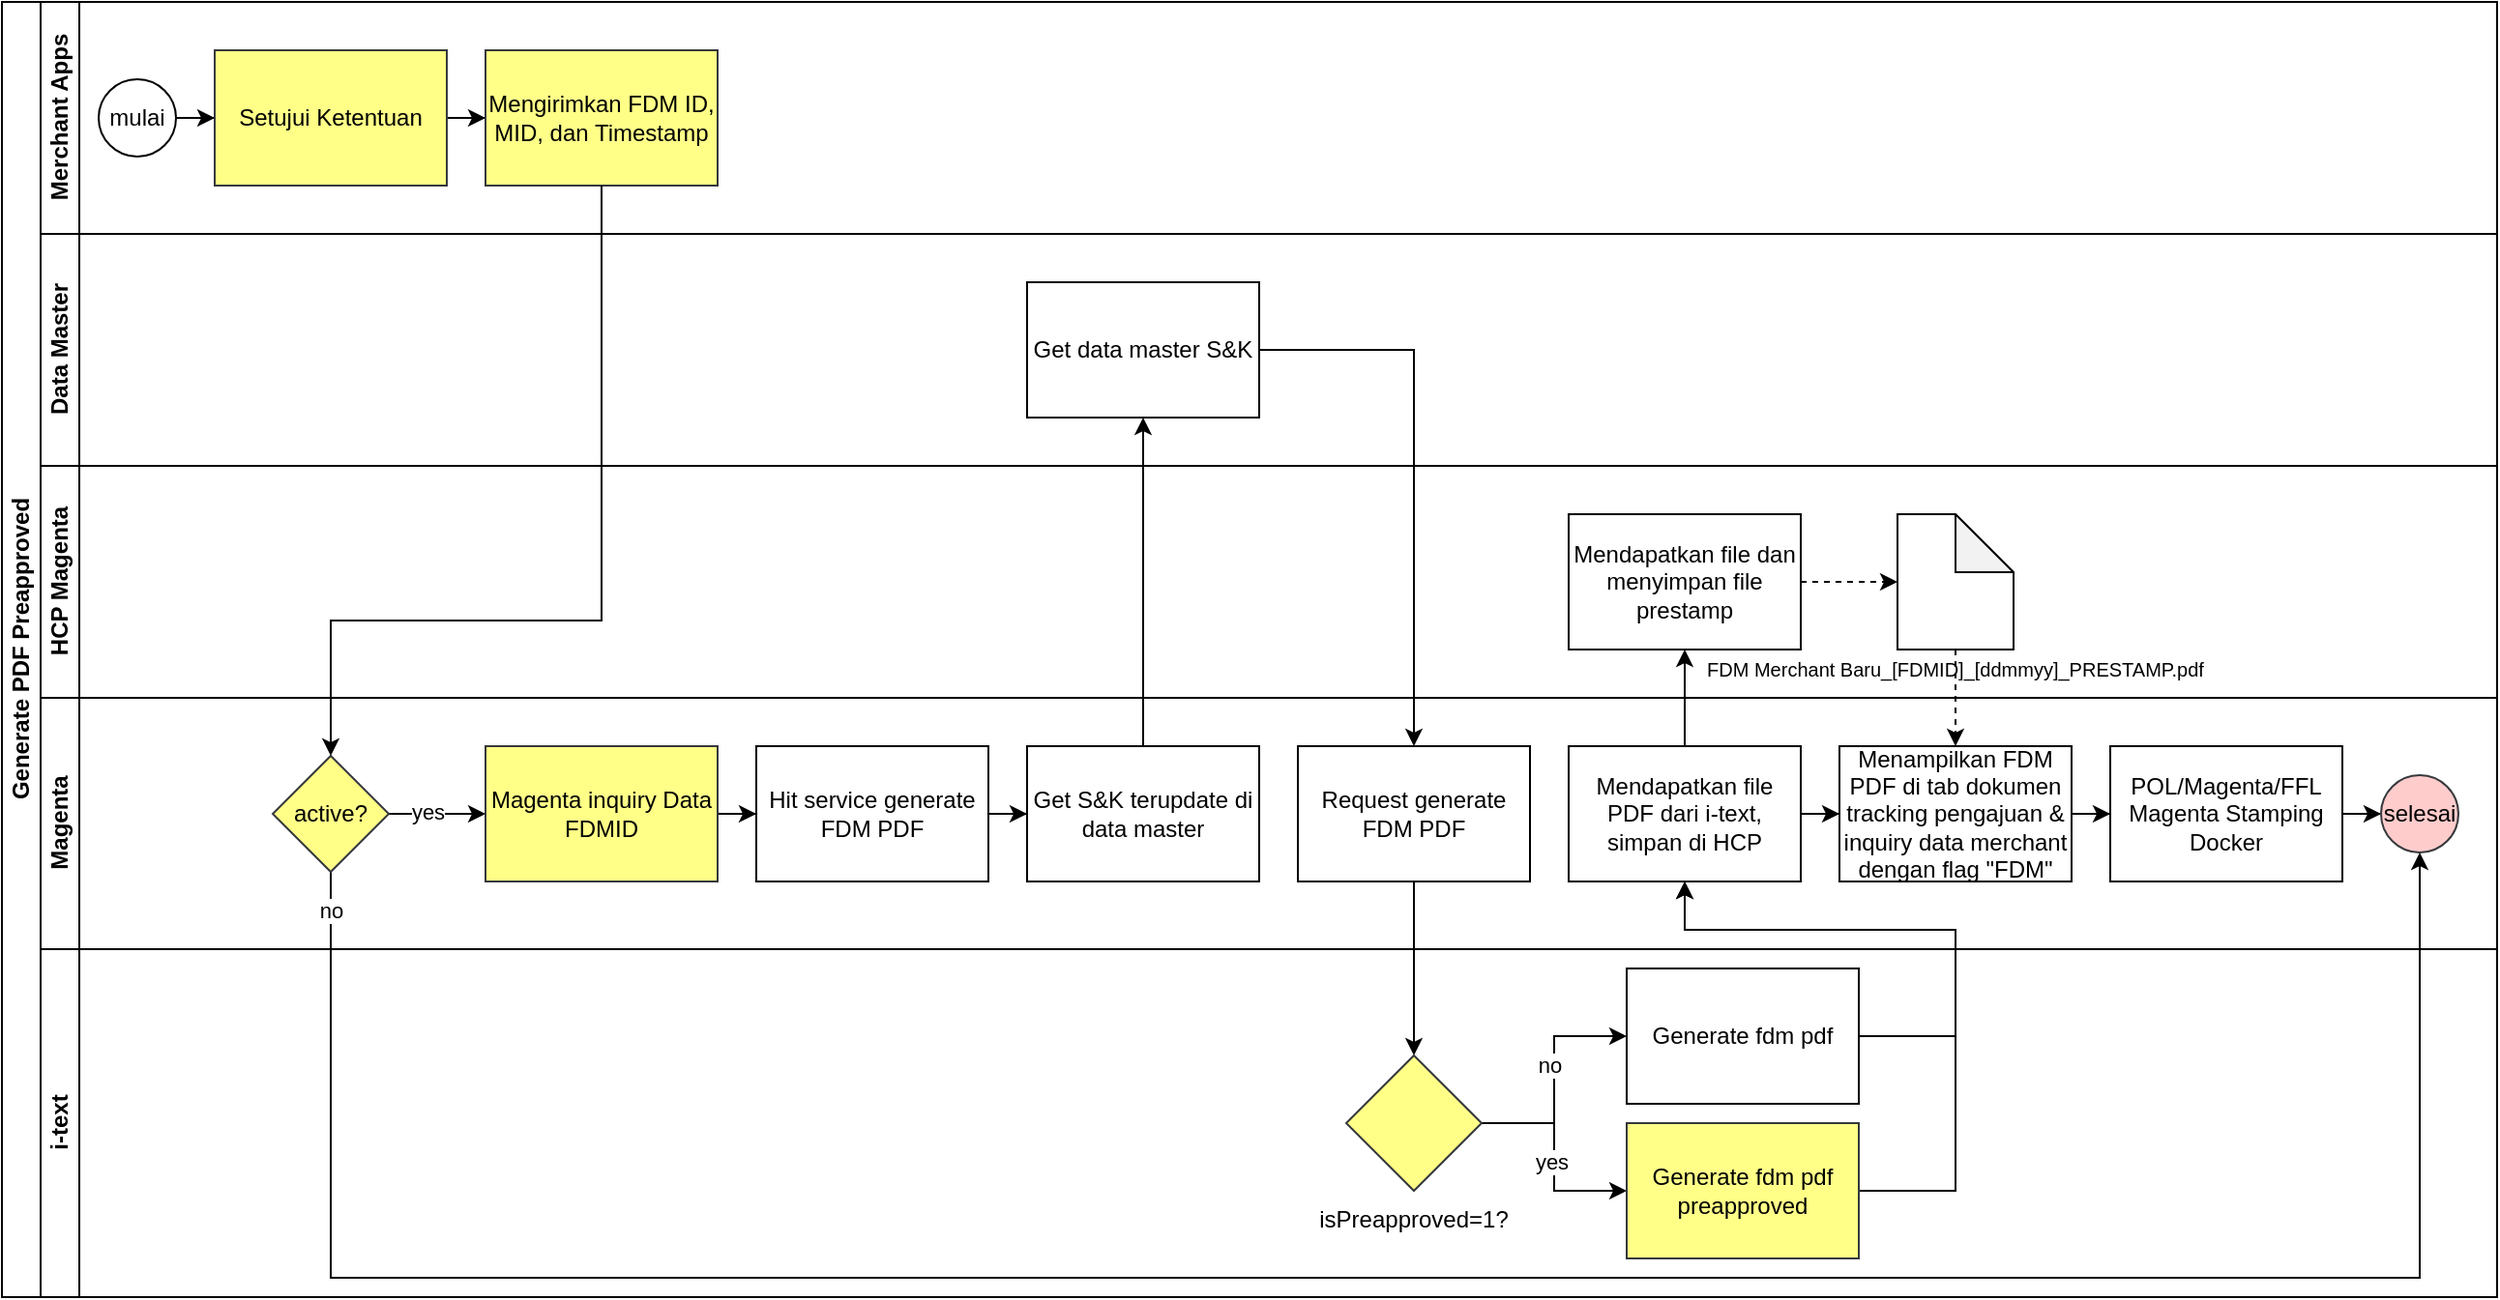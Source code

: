 <mxfile version="28.1.1">
  <diagram name="Page-1" id="lceHAWw1U7daVYu1ocGO">
    <mxGraphModel dx="1429" dy="904" grid="1" gridSize="10" guides="1" tooltips="1" connect="1" arrows="1" fold="1" page="1" pageScale="1" pageWidth="850" pageHeight="1100" math="0" shadow="0">
      <root>
        <mxCell id="0" />
        <mxCell id="1" parent="0" />
        <mxCell id="Jq9CSyYzZnOSvL0sAlA5-1" value="Generate PDF Preapproved" style="swimlane;childLayout=stackLayout;resizeParent=1;resizeParentMax=0;horizontal=0;startSize=20;horizontalStack=0;html=1;" parent="1" vertex="1">
          <mxGeometry x="40" y="40" width="1290" height="670" as="geometry" />
        </mxCell>
        <mxCell id="Jq9CSyYzZnOSvL0sAlA5-2" value="Merchant Apps" style="swimlane;startSize=20;horizontal=0;html=1;" parent="Jq9CSyYzZnOSvL0sAlA5-1" vertex="1">
          <mxGeometry x="20" width="1270" height="120" as="geometry" />
        </mxCell>
        <mxCell id="Jq9CSyYzZnOSvL0sAlA5-13" style="edgeStyle=orthogonalEdgeStyle;rounded=0;orthogonalLoop=1;jettySize=auto;html=1;entryX=0;entryY=0.5;entryDx=0;entryDy=0;" parent="Jq9CSyYzZnOSvL0sAlA5-2" source="Jq9CSyYzZnOSvL0sAlA5-10" target="Jq9CSyYzZnOSvL0sAlA5-12" edge="1">
          <mxGeometry relative="1" as="geometry" />
        </mxCell>
        <mxCell id="Jq9CSyYzZnOSvL0sAlA5-10" value="mulai" style="ellipse;whiteSpace=wrap;html=1;aspect=fixed;" parent="Jq9CSyYzZnOSvL0sAlA5-2" vertex="1">
          <mxGeometry x="30" y="40" width="40" height="40" as="geometry" />
        </mxCell>
        <mxCell id="Jq9CSyYzZnOSvL0sAlA5-15" style="edgeStyle=orthogonalEdgeStyle;rounded=0;orthogonalLoop=1;jettySize=auto;html=1;" parent="Jq9CSyYzZnOSvL0sAlA5-2" source="Jq9CSyYzZnOSvL0sAlA5-12" target="Jq9CSyYzZnOSvL0sAlA5-14" edge="1">
          <mxGeometry relative="1" as="geometry" />
        </mxCell>
        <mxCell id="Jq9CSyYzZnOSvL0sAlA5-12" value="Setujui Ketentuan" style="rounded=0;whiteSpace=wrap;html=1;fillColor=#ffff88;strokeColor=#36393d;" parent="Jq9CSyYzZnOSvL0sAlA5-2" vertex="1">
          <mxGeometry x="90" y="25" width="120" height="70" as="geometry" />
        </mxCell>
        <mxCell id="Jq9CSyYzZnOSvL0sAlA5-14" value="Mengirimkan FDM ID, MID, dan Timestamp" style="rounded=0;whiteSpace=wrap;html=1;fillColor=#ffff88;strokeColor=#36393d;" parent="Jq9CSyYzZnOSvL0sAlA5-2" vertex="1">
          <mxGeometry x="230" y="25" width="120" height="70" as="geometry" />
        </mxCell>
        <mxCell id="Jq9CSyYzZnOSvL0sAlA5-3" value="Data Master" style="swimlane;startSize=20;horizontal=0;html=1;" parent="Jq9CSyYzZnOSvL0sAlA5-1" vertex="1">
          <mxGeometry x="20" y="120" width="1270" height="120" as="geometry" />
        </mxCell>
        <mxCell id="Jq9CSyYzZnOSvL0sAlA5-35" value="Get data master S&amp;amp;K" style="rounded=0;whiteSpace=wrap;html=1;" parent="Jq9CSyYzZnOSvL0sAlA5-3" vertex="1">
          <mxGeometry x="510" y="25" width="120" height="70" as="geometry" />
        </mxCell>
        <mxCell id="Jq9CSyYzZnOSvL0sAlA5-4" value="HCP Magenta" style="swimlane;startSize=20;horizontal=0;html=1;" parent="Jq9CSyYzZnOSvL0sAlA5-1" vertex="1">
          <mxGeometry x="20" y="240" width="1270" height="120" as="geometry" />
        </mxCell>
        <mxCell id="Jq9CSyYzZnOSvL0sAlA5-69" value="Mendapatkan file dan menyimpan file prestamp" style="rounded=0;whiteSpace=wrap;html=1;" parent="Jq9CSyYzZnOSvL0sAlA5-4" vertex="1">
          <mxGeometry x="790" y="25" width="120" height="70" as="geometry" />
        </mxCell>
        <mxCell id="Jq9CSyYzZnOSvL0sAlA5-72" value="" style="shape=note;whiteSpace=wrap;html=1;backgroundOutline=1;darkOpacity=0.05;" parent="Jq9CSyYzZnOSvL0sAlA5-4" vertex="1">
          <mxGeometry x="960" y="25" width="60" height="70" as="geometry" />
        </mxCell>
        <mxCell id="Jq9CSyYzZnOSvL0sAlA5-78" style="edgeStyle=orthogonalEdgeStyle;rounded=0;orthogonalLoop=1;jettySize=auto;html=1;entryX=0;entryY=0.5;entryDx=0;entryDy=0;entryPerimeter=0;dashed=1;" parent="Jq9CSyYzZnOSvL0sAlA5-4" source="Jq9CSyYzZnOSvL0sAlA5-69" target="Jq9CSyYzZnOSvL0sAlA5-72" edge="1">
          <mxGeometry relative="1" as="geometry" />
        </mxCell>
        <mxCell id="Jq9CSyYzZnOSvL0sAlA5-74" value="&lt;font style=&quot;font-size: 10px;&quot;&gt;FDM Merchant Baru_[FDMID]_[ddmmyy]_PRESTAMP.pdf&lt;/font&gt;" style="text;html=1;align=center;verticalAlign=middle;whiteSpace=wrap;rounded=0;" parent="Jq9CSyYzZnOSvL0sAlA5-4" vertex="1">
          <mxGeometry x="860" y="100" width="260" height="10" as="geometry" />
        </mxCell>
        <mxCell id="Jq9CSyYzZnOSvL0sAlA5-7" value="Magenta" style="swimlane;startSize=20;horizontal=0;html=1;" parent="Jq9CSyYzZnOSvL0sAlA5-1" vertex="1">
          <mxGeometry x="20" y="360" width="1270" height="130" as="geometry" />
        </mxCell>
        <mxCell id="Jq9CSyYzZnOSvL0sAlA5-32" style="edgeStyle=orthogonalEdgeStyle;rounded=0;orthogonalLoop=1;jettySize=auto;html=1;" parent="Jq9CSyYzZnOSvL0sAlA5-7" source="Jq9CSyYzZnOSvL0sAlA5-16" target="Jq9CSyYzZnOSvL0sAlA5-31" edge="1">
          <mxGeometry relative="1" as="geometry" />
        </mxCell>
        <mxCell id="Jq9CSyYzZnOSvL0sAlA5-16" value="Magenta inquiry Data FDMID" style="rounded=0;whiteSpace=wrap;html=1;fillColor=#ffff88;strokeColor=#36393d;" parent="Jq9CSyYzZnOSvL0sAlA5-7" vertex="1">
          <mxGeometry x="230" y="25" width="120" height="70" as="geometry" />
        </mxCell>
        <mxCell id="Jq9CSyYzZnOSvL0sAlA5-34" style="edgeStyle=orthogonalEdgeStyle;rounded=0;orthogonalLoop=1;jettySize=auto;html=1;entryX=0;entryY=0.5;entryDx=0;entryDy=0;" parent="Jq9CSyYzZnOSvL0sAlA5-7" source="Jq9CSyYzZnOSvL0sAlA5-31" target="Jq9CSyYzZnOSvL0sAlA5-33" edge="1">
          <mxGeometry relative="1" as="geometry" />
        </mxCell>
        <mxCell id="Jq9CSyYzZnOSvL0sAlA5-31" value="Hit service generate FDM PDF" style="rounded=0;whiteSpace=wrap;html=1;" parent="Jq9CSyYzZnOSvL0sAlA5-7" vertex="1">
          <mxGeometry x="370" y="25" width="120" height="70" as="geometry" />
        </mxCell>
        <mxCell id="Jq9CSyYzZnOSvL0sAlA5-33" value="Get S&amp;amp;K terupdate di data master" style="rounded=0;whiteSpace=wrap;html=1;" parent="Jq9CSyYzZnOSvL0sAlA5-7" vertex="1">
          <mxGeometry x="510" y="25" width="120" height="70" as="geometry" />
        </mxCell>
        <mxCell id="Jq9CSyYzZnOSvL0sAlA5-56" value="Request generate FDM PDF" style="rounded=0;whiteSpace=wrap;html=1;" parent="Jq9CSyYzZnOSvL0sAlA5-7" vertex="1">
          <mxGeometry x="650" y="25" width="120" height="70" as="geometry" />
        </mxCell>
        <mxCell id="Jq9CSyYzZnOSvL0sAlA5-80" style="edgeStyle=orthogonalEdgeStyle;rounded=0;orthogonalLoop=1;jettySize=auto;html=1;entryX=0;entryY=0.5;entryDx=0;entryDy=0;" parent="Jq9CSyYzZnOSvL0sAlA5-7" source="Jq9CSyYzZnOSvL0sAlA5-67" target="Jq9CSyYzZnOSvL0sAlA5-71" edge="1">
          <mxGeometry relative="1" as="geometry" />
        </mxCell>
        <mxCell id="Jq9CSyYzZnOSvL0sAlA5-67" value="Mendapatkan file PDF dari i-text, simpan di HCP" style="rounded=0;whiteSpace=wrap;html=1;" parent="Jq9CSyYzZnOSvL0sAlA5-7" vertex="1">
          <mxGeometry x="790" y="25" width="120" height="70" as="geometry" />
        </mxCell>
        <mxCell id="Jq9CSyYzZnOSvL0sAlA5-82" style="edgeStyle=orthogonalEdgeStyle;rounded=0;orthogonalLoop=1;jettySize=auto;html=1;" parent="Jq9CSyYzZnOSvL0sAlA5-7" source="Jq9CSyYzZnOSvL0sAlA5-71" target="Jq9CSyYzZnOSvL0sAlA5-81" edge="1">
          <mxGeometry relative="1" as="geometry" />
        </mxCell>
        <mxCell id="Jq9CSyYzZnOSvL0sAlA5-71" value="Menampilkan FDM PDF di tab dokumen tracking pengajuan &amp;amp; inquiry data merchant dengan flag &quot;FDM&quot;" style="rounded=0;whiteSpace=wrap;html=1;" parent="Jq9CSyYzZnOSvL0sAlA5-7" vertex="1">
          <mxGeometry x="930" y="25" width="120" height="70" as="geometry" />
        </mxCell>
        <mxCell id="Jq9CSyYzZnOSvL0sAlA5-84" style="edgeStyle=orthogonalEdgeStyle;rounded=0;orthogonalLoop=1;jettySize=auto;html=1;entryX=0;entryY=0.5;entryDx=0;entryDy=0;" parent="Jq9CSyYzZnOSvL0sAlA5-7" source="Jq9CSyYzZnOSvL0sAlA5-81" target="Jq9CSyYzZnOSvL0sAlA5-83" edge="1">
          <mxGeometry relative="1" as="geometry" />
        </mxCell>
        <mxCell id="Jq9CSyYzZnOSvL0sAlA5-81" value="POL/Magenta/FFL Magenta Stamping Docker" style="rounded=0;whiteSpace=wrap;html=1;" parent="Jq9CSyYzZnOSvL0sAlA5-7" vertex="1">
          <mxGeometry x="1070" y="25" width="120" height="70" as="geometry" />
        </mxCell>
        <mxCell id="Jq9CSyYzZnOSvL0sAlA5-83" value="selesai" style="ellipse;whiteSpace=wrap;html=1;aspect=fixed;fillColor=#ffcccc;strokeColor=#36393d;" parent="Jq9CSyYzZnOSvL0sAlA5-7" vertex="1">
          <mxGeometry x="1210" y="40" width="40" height="40" as="geometry" />
        </mxCell>
        <mxCell id="2TeH4JjtbnCkEykTuv2d-3" style="edgeStyle=orthogonalEdgeStyle;rounded=0;orthogonalLoop=1;jettySize=auto;html=1;entryX=0;entryY=0.5;entryDx=0;entryDy=0;" edge="1" parent="Jq9CSyYzZnOSvL0sAlA5-7" source="2TeH4JjtbnCkEykTuv2d-2" target="Jq9CSyYzZnOSvL0sAlA5-16">
          <mxGeometry relative="1" as="geometry" />
        </mxCell>
        <mxCell id="2TeH4JjtbnCkEykTuv2d-4" value="yes" style="edgeLabel;html=1;align=center;verticalAlign=middle;resizable=0;points=[];" vertex="1" connectable="0" parent="2TeH4JjtbnCkEykTuv2d-3">
          <mxGeometry x="-0.2" y="1" relative="1" as="geometry">
            <mxPoint as="offset" />
          </mxGeometry>
        </mxCell>
        <mxCell id="2TeH4JjtbnCkEykTuv2d-5" style="edgeStyle=orthogonalEdgeStyle;rounded=0;orthogonalLoop=1;jettySize=auto;html=1;entryX=0.5;entryY=1;entryDx=0;entryDy=0;" edge="1" parent="Jq9CSyYzZnOSvL0sAlA5-7" source="2TeH4JjtbnCkEykTuv2d-2" target="Jq9CSyYzZnOSvL0sAlA5-83">
          <mxGeometry relative="1" as="geometry">
            <Array as="points">
              <mxPoint x="150" y="300" />
              <mxPoint x="1230" y="300" />
            </Array>
          </mxGeometry>
        </mxCell>
        <mxCell id="2TeH4JjtbnCkEykTuv2d-6" value="no" style="edgeLabel;html=1;align=center;verticalAlign=middle;resizable=0;points=[];" vertex="1" connectable="0" parent="2TeH4JjtbnCkEykTuv2d-5">
          <mxGeometry x="-0.967" relative="1" as="geometry">
            <mxPoint y="-5" as="offset" />
          </mxGeometry>
        </mxCell>
        <mxCell id="2TeH4JjtbnCkEykTuv2d-2" value="active?" style="rhombus;whiteSpace=wrap;html=1;fillColor=#ffff88;strokeColor=#36393d;" vertex="1" parent="Jq9CSyYzZnOSvL0sAlA5-7">
          <mxGeometry x="120" y="30" width="60" height="60" as="geometry" />
        </mxCell>
        <mxCell id="Jq9CSyYzZnOSvL0sAlA5-17" style="edgeStyle=orthogonalEdgeStyle;rounded=0;orthogonalLoop=1;jettySize=auto;html=1;entryX=0.5;entryY=0;entryDx=0;entryDy=0;exitX=0.5;exitY=1;exitDx=0;exitDy=0;" parent="Jq9CSyYzZnOSvL0sAlA5-1" source="Jq9CSyYzZnOSvL0sAlA5-14" target="2TeH4JjtbnCkEykTuv2d-2" edge="1">
          <mxGeometry relative="1" as="geometry">
            <Array as="points">
              <mxPoint x="310" y="320" />
              <mxPoint x="170" y="320" />
            </Array>
          </mxGeometry>
        </mxCell>
        <mxCell id="Jq9CSyYzZnOSvL0sAlA5-36" style="edgeStyle=orthogonalEdgeStyle;rounded=0;orthogonalLoop=1;jettySize=auto;html=1;" parent="Jq9CSyYzZnOSvL0sAlA5-1" source="Jq9CSyYzZnOSvL0sAlA5-33" target="Jq9CSyYzZnOSvL0sAlA5-35" edge="1">
          <mxGeometry relative="1" as="geometry" />
        </mxCell>
        <mxCell id="Jq9CSyYzZnOSvL0sAlA5-57" style="edgeStyle=orthogonalEdgeStyle;rounded=0;orthogonalLoop=1;jettySize=auto;html=1;entryX=0.5;entryY=0;entryDx=0;entryDy=0;" parent="Jq9CSyYzZnOSvL0sAlA5-1" source="Jq9CSyYzZnOSvL0sAlA5-35" target="Jq9CSyYzZnOSvL0sAlA5-56" edge="1">
          <mxGeometry relative="1" as="geometry">
            <Array as="points">
              <mxPoint x="730" y="180" />
            </Array>
          </mxGeometry>
        </mxCell>
        <mxCell id="Jq9CSyYzZnOSvL0sAlA5-66" style="edgeStyle=orthogonalEdgeStyle;rounded=0;orthogonalLoop=1;jettySize=auto;html=1;entryX=0.5;entryY=0;entryDx=0;entryDy=0;" parent="Jq9CSyYzZnOSvL0sAlA5-1" source="Jq9CSyYzZnOSvL0sAlA5-56" target="RLUqPXqN4DEG-D3L9kRr-4" edge="1">
          <mxGeometry relative="1" as="geometry" />
        </mxCell>
        <mxCell id="Jq9CSyYzZnOSvL0sAlA5-68" style="edgeStyle=orthogonalEdgeStyle;rounded=0;orthogonalLoop=1;jettySize=auto;html=1;entryX=0.5;entryY=1;entryDx=0;entryDy=0;exitX=1;exitY=0.5;exitDx=0;exitDy=0;" parent="Jq9CSyYzZnOSvL0sAlA5-1" source="Jq9CSyYzZnOSvL0sAlA5-65" target="Jq9CSyYzZnOSvL0sAlA5-67" edge="1">
          <mxGeometry relative="1" as="geometry">
            <Array as="points">
              <mxPoint x="1010" y="535" />
              <mxPoint x="1010" y="480" />
              <mxPoint x="870" y="480" />
            </Array>
          </mxGeometry>
        </mxCell>
        <mxCell id="Jq9CSyYzZnOSvL0sAlA5-70" style="edgeStyle=orthogonalEdgeStyle;rounded=0;orthogonalLoop=1;jettySize=auto;html=1;entryX=0.5;entryY=1;entryDx=0;entryDy=0;" parent="Jq9CSyYzZnOSvL0sAlA5-1" source="Jq9CSyYzZnOSvL0sAlA5-67" target="Jq9CSyYzZnOSvL0sAlA5-69" edge="1">
          <mxGeometry relative="1" as="geometry" />
        </mxCell>
        <mxCell id="Jq9CSyYzZnOSvL0sAlA5-79" style="edgeStyle=orthogonalEdgeStyle;rounded=0;orthogonalLoop=1;jettySize=auto;html=1;entryX=0.5;entryY=0;entryDx=0;entryDy=0;dashed=1;" parent="Jq9CSyYzZnOSvL0sAlA5-1" source="Jq9CSyYzZnOSvL0sAlA5-72" target="Jq9CSyYzZnOSvL0sAlA5-71" edge="1">
          <mxGeometry relative="1" as="geometry" />
        </mxCell>
        <mxCell id="RLUqPXqN4DEG-D3L9kRr-9" style="edgeStyle=orthogonalEdgeStyle;rounded=0;orthogonalLoop=1;jettySize=auto;html=1;entryX=0.5;entryY=1;entryDx=0;entryDy=0;" parent="Jq9CSyYzZnOSvL0sAlA5-1" source="RLUqPXqN4DEG-D3L9kRr-7" target="Jq9CSyYzZnOSvL0sAlA5-67" edge="1">
          <mxGeometry relative="1" as="geometry">
            <Array as="points">
              <mxPoint x="1010" y="615" />
              <mxPoint x="1010" y="480" />
              <mxPoint x="870" y="480" />
            </Array>
          </mxGeometry>
        </mxCell>
        <mxCell id="Jq9CSyYzZnOSvL0sAlA5-8" value="i-text" style="swimlane;startSize=20;horizontal=0;html=1;" parent="Jq9CSyYzZnOSvL0sAlA5-1" vertex="1">
          <mxGeometry x="20" y="490" width="1270" height="180" as="geometry" />
        </mxCell>
        <mxCell id="Jq9CSyYzZnOSvL0sAlA5-65" value="Generate fdm pdf" style="rounded=0;whiteSpace=wrap;html=1;" parent="Jq9CSyYzZnOSvL0sAlA5-8" vertex="1">
          <mxGeometry x="820" y="10" width="120" height="70" as="geometry" />
        </mxCell>
        <mxCell id="RLUqPXqN4DEG-D3L9kRr-6" style="edgeStyle=orthogonalEdgeStyle;rounded=0;orthogonalLoop=1;jettySize=auto;html=1;entryX=0;entryY=0.5;entryDx=0;entryDy=0;" parent="Jq9CSyYzZnOSvL0sAlA5-8" source="RLUqPXqN4DEG-D3L9kRr-4" target="Jq9CSyYzZnOSvL0sAlA5-65" edge="1">
          <mxGeometry relative="1" as="geometry" />
        </mxCell>
        <mxCell id="RLUqPXqN4DEG-D3L9kRr-11" value="no" style="edgeLabel;html=1;align=center;verticalAlign=middle;resizable=0;points=[];" parent="RLUqPXqN4DEG-D3L9kRr-6" vertex="1" connectable="0">
          <mxGeometry x="0.503" y="3" relative="1" as="geometry">
            <mxPoint x="-10" y="18" as="offset" />
          </mxGeometry>
        </mxCell>
        <mxCell id="RLUqPXqN4DEG-D3L9kRr-8" style="edgeStyle=orthogonalEdgeStyle;rounded=0;orthogonalLoop=1;jettySize=auto;html=1;entryX=0;entryY=0.5;entryDx=0;entryDy=0;" parent="Jq9CSyYzZnOSvL0sAlA5-8" source="RLUqPXqN4DEG-D3L9kRr-4" target="RLUqPXqN4DEG-D3L9kRr-7" edge="1">
          <mxGeometry relative="1" as="geometry" />
        </mxCell>
        <mxCell id="RLUqPXqN4DEG-D3L9kRr-10" value="yes" style="edgeLabel;html=1;align=center;verticalAlign=middle;resizable=0;points=[];" parent="RLUqPXqN4DEG-D3L9kRr-8" vertex="1" connectable="0">
          <mxGeometry x="0.497" relative="1" as="geometry">
            <mxPoint x="-12" y="-15" as="offset" />
          </mxGeometry>
        </mxCell>
        <mxCell id="RLUqPXqN4DEG-D3L9kRr-4" value="" style="rhombus;whiteSpace=wrap;html=1;fillColor=#ffff88;strokeColor=#36393d;" parent="Jq9CSyYzZnOSvL0sAlA5-8" vertex="1">
          <mxGeometry x="675" y="55" width="70" height="70" as="geometry" />
        </mxCell>
        <mxCell id="RLUqPXqN4DEG-D3L9kRr-5" value="isPreapproved=1?" style="text;html=1;align=center;verticalAlign=middle;whiteSpace=wrap;rounded=0;" parent="Jq9CSyYzZnOSvL0sAlA5-8" vertex="1">
          <mxGeometry x="680" y="125" width="60" height="30" as="geometry" />
        </mxCell>
        <mxCell id="RLUqPXqN4DEG-D3L9kRr-7" value="Generate fdm pdf preapproved" style="rounded=0;whiteSpace=wrap;html=1;fillColor=#ffff88;strokeColor=#36393d;" parent="Jq9CSyYzZnOSvL0sAlA5-8" vertex="1">
          <mxGeometry x="820" y="90" width="120" height="70" as="geometry" />
        </mxCell>
      </root>
    </mxGraphModel>
  </diagram>
</mxfile>
